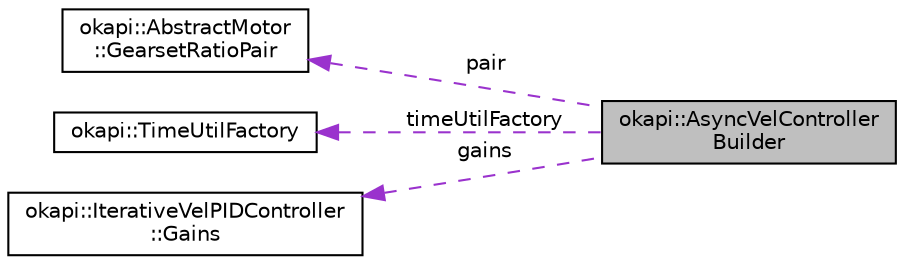 digraph "okapi::AsyncVelControllerBuilder"
{
 // LATEX_PDF_SIZE
  edge [fontname="Helvetica",fontsize="10",labelfontname="Helvetica",labelfontsize="10"];
  node [fontname="Helvetica",fontsize="10",shape=record];
  rankdir="LR";
  Node1 [label="okapi::AsyncVelController\lBuilder",height=0.2,width=0.4,color="black", fillcolor="grey75", style="filled", fontcolor="black",tooltip=" "];
  Node2 -> Node1 [dir="back",color="darkorchid3",fontsize="10",style="dashed",label=" pair" ,fontname="Helvetica"];
  Node2 [label="okapi::AbstractMotor\l::GearsetRatioPair",height=0.2,width=0.4,color="black", fillcolor="white", style="filled",URL="$structokapi_1_1AbstractMotor_1_1GearsetRatioPair.html",tooltip=" "];
  Node3 -> Node1 [dir="back",color="darkorchid3",fontsize="10",style="dashed",label=" timeUtilFactory" ,fontname="Helvetica"];
  Node3 [label="okapi::TimeUtilFactory",height=0.2,width=0.4,color="black", fillcolor="white", style="filled",URL="$classokapi_1_1TimeUtilFactory.html",tooltip=" "];
  Node4 -> Node1 [dir="back",color="darkorchid3",fontsize="10",style="dashed",label=" gains" ,fontname="Helvetica"];
  Node4 [label="okapi::IterativeVelPIDController\l::Gains",height=0.2,width=0.4,color="black", fillcolor="white", style="filled",URL="$structokapi_1_1IterativeVelPIDController_1_1Gains.html",tooltip=" "];
}
